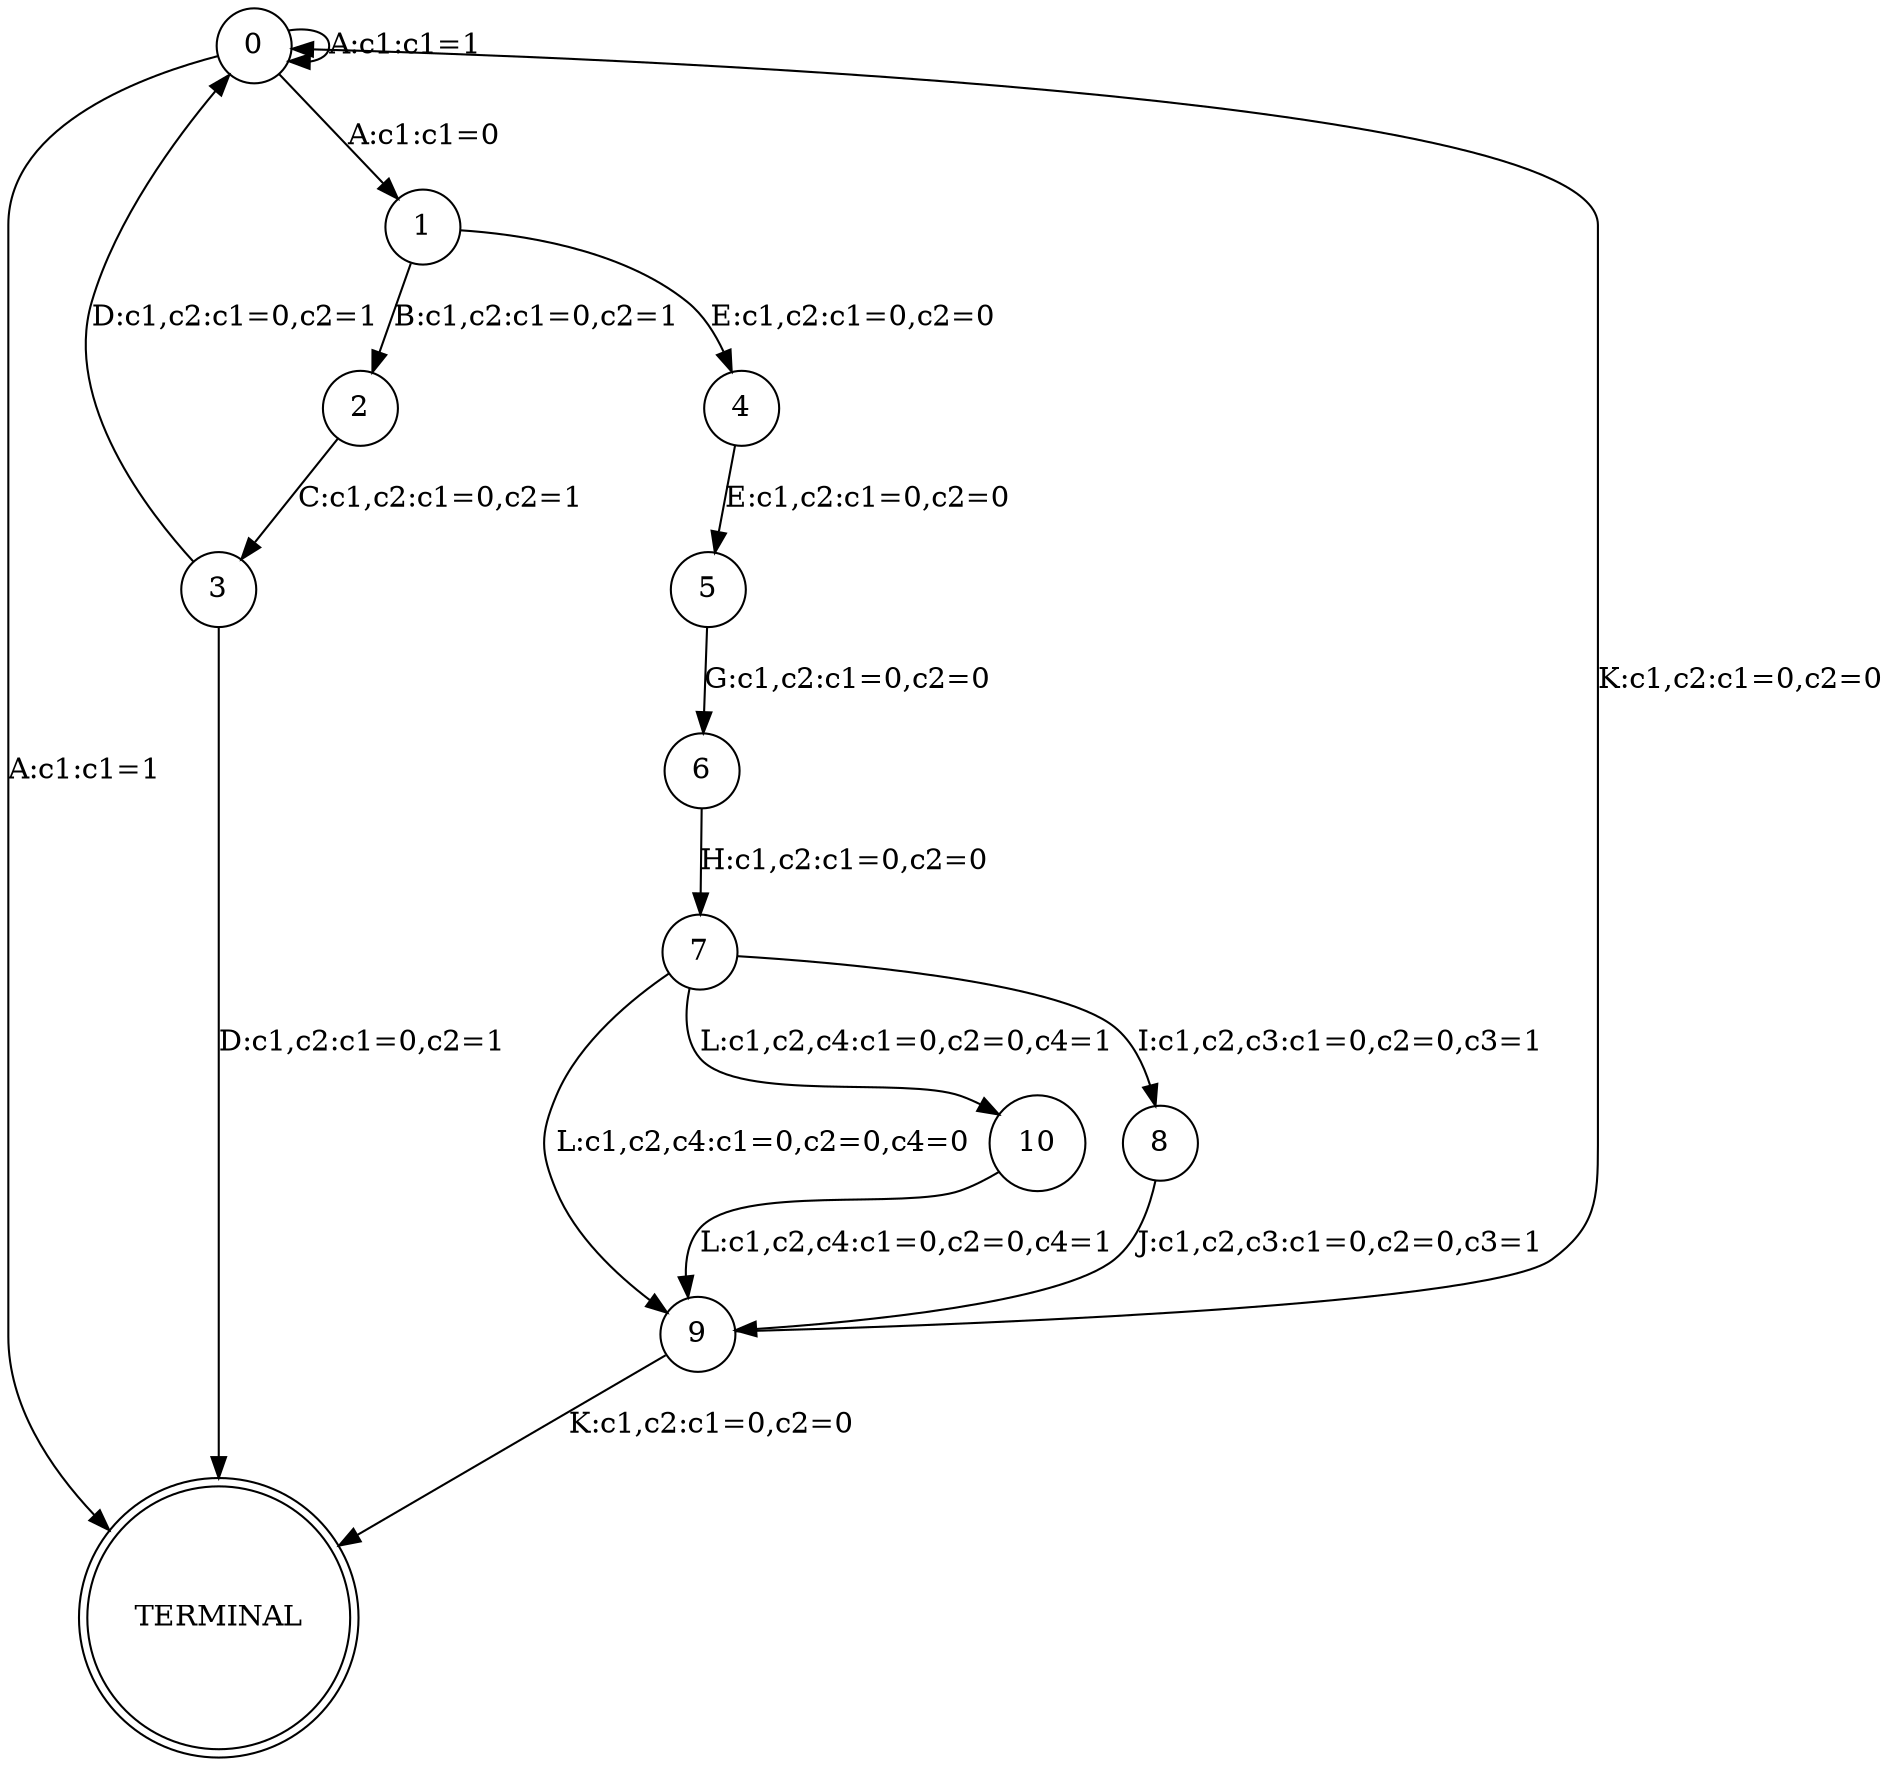 digraph  {
0 [label=0, attr="{}", shape=circle];
1 [label=1, attr="{}", shape=circle];
2 [label=2, attr="{}", shape=circle];
3 [label=3, attr="{}", shape=circle];
4 [label=4, attr="{}", shape=circle];
5 [label=5, attr="{}", shape=circle];
6 [label=6, attr="{}", shape=circle];
7 [label=7, attr="{}", shape=circle];
8 [label=8, attr="{}", shape=circle];
9 [label=9, attr="{}", shape=circle];
10 [label=10, attr="{}", shape=circle];
TERMINAL [label=TERMINAL, attr="{}", shape=doublecircle];
0 -> TERMINAL  [label="A:c1:c1=1", prob="0.45"];
0 -> 0  [label="A:c1:c1=1", prob="0.05"];
0 -> 1  [label="A:c1:c1=0", prob="0.5"];
1 -> 2  [label="B:c1,c2:c1=0,c2=1", prob="0.5"];
1 -> 4  [label="E:c1,c2:c1=0,c2=0", prob="0.5"];
2 -> 3  [label="C:c1,c2:c1=0,c2=1", prob=1];
3 -> TERMINAL  [label="D:c1,c2:c1=0,c2=1", prob="0.9"];
3 -> 0  [label="D:c1,c2:c1=0,c2=1", prob="0.1"];
4 -> 5  [label="E:c1,c2:c1=0,c2=0", prob=1];
5 -> 6  [label="G:c1,c2:c1=0,c2=0", prob=1];
6 -> 7  [label="H:c1,c2:c1=0,c2=0", prob=1];
7 -> 8  [label="I:c1,c2,c3:c1=0,c2=0,c3=1", prob="0.33"];
7 -> 9  [label="L:c1,c2,c4:c1=0,c2=0,c4=0", prob="0.33"];
7 -> 10  [label="L:c1,c2,c4:c1=0,c2=0,c4=1", prob="0.33"];
8 -> 9  [label="J:c1,c2,c3:c1=0,c2=0,c3=1", prob=1];
9 -> TERMINAL  [label="K:c1,c2:c1=0,c2=0", prob="0.9"];
9 -> 0  [label="K:c1,c2:c1=0,c2=0", prob="0.1"];
10 -> 9  [label="L:c1,c2,c4:c1=0,c2=0,c4=1", prob=1];
}
